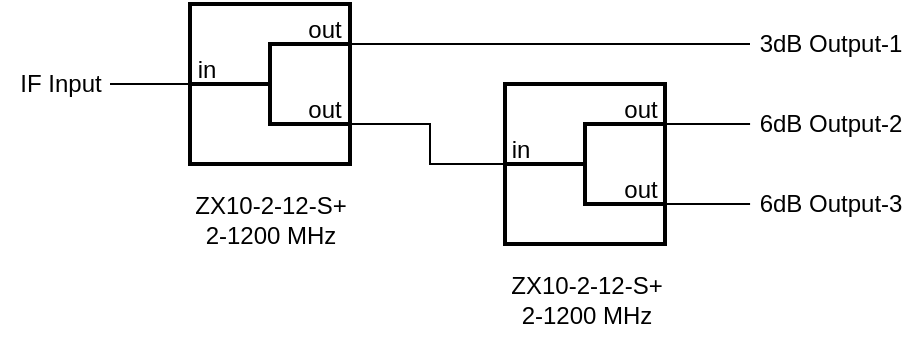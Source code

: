 <mxfile version="23.1.5" type="device">
  <diagram name="Page-1" id="U3JhB84-tYW4quwg31CV">
    <mxGraphModel dx="1302" dy="898" grid="1" gridSize="5" guides="1" tooltips="1" connect="1" arrows="1" fold="1" page="1" pageScale="1" pageWidth="850" pageHeight="1100" math="0" shadow="0">
      <root>
        <mxCell id="0" />
        <mxCell id="1" parent="0" />
        <mxCell id="VKc_iR-D8BslxfYYdiBb-1" value="" style="rounded=0;whiteSpace=wrap;html=1;strokeWidth=2;" parent="1" vertex="1">
          <mxGeometry x="200" y="200" width="80" height="80" as="geometry" />
        </mxCell>
        <mxCell id="VKc_iR-D8BslxfYYdiBb-2" value="" style="endArrow=none;html=1;rounded=0;strokeWidth=2;" parent="1" edge="1">
          <mxGeometry width="50" height="50" relative="1" as="geometry">
            <mxPoint x="200" y="240" as="sourcePoint" />
            <mxPoint x="240" y="240" as="targetPoint" />
            <Array as="points">
              <mxPoint x="240" y="240" />
            </Array>
          </mxGeometry>
        </mxCell>
        <mxCell id="VKc_iR-D8BslxfYYdiBb-6" value="" style="endArrow=none;html=1;rounded=0;exitX=1;exitY=0.25;exitDx=0;exitDy=0;strokeWidth=2;" parent="1" source="VKc_iR-D8BslxfYYdiBb-1" edge="1">
          <mxGeometry width="50" height="50" relative="1" as="geometry">
            <mxPoint x="270" y="210" as="sourcePoint" />
            <mxPoint x="240" y="240" as="targetPoint" />
            <Array as="points">
              <mxPoint x="240" y="220" />
            </Array>
          </mxGeometry>
        </mxCell>
        <mxCell id="VKc_iR-D8BslxfYYdiBb-8" value="" style="endArrow=none;html=1;rounded=0;exitX=1;exitY=0.75;exitDx=0;exitDy=0;strokeWidth=2;" parent="1" source="VKc_iR-D8BslxfYYdiBb-1" edge="1">
          <mxGeometry width="50" height="50" relative="1" as="geometry">
            <mxPoint x="240" y="260" as="sourcePoint" />
            <mxPoint x="240" y="240" as="targetPoint" />
            <Array as="points">
              <mxPoint x="240" y="260" />
            </Array>
          </mxGeometry>
        </mxCell>
        <mxCell id="VKc_iR-D8BslxfYYdiBb-24" value="" style="endArrow=none;html=1;rounded=0;exitX=1;exitY=0.25;exitDx=0;exitDy=0;" parent="1" source="VKc_iR-D8BslxfYYdiBb-1" edge="1">
          <mxGeometry width="50" height="50" relative="1" as="geometry">
            <mxPoint x="350" y="280" as="sourcePoint" />
            <mxPoint x="480" y="220" as="targetPoint" />
          </mxGeometry>
        </mxCell>
        <mxCell id="VKc_iR-D8BslxfYYdiBb-25" value="" style="endArrow=none;html=1;rounded=0;exitX=1;exitY=0.75;exitDx=0;exitDy=0;entryX=0;entryY=0.5;entryDx=0;entryDy=0;" parent="1" source="VKc_iR-D8BslxfYYdiBb-1" edge="1">
          <mxGeometry width="50" height="50" relative="1" as="geometry">
            <mxPoint x="350" y="280" as="sourcePoint" />
            <mxPoint x="357.5" y="280" as="targetPoint" />
            <Array as="points">
              <mxPoint x="320" y="260" />
              <mxPoint x="320" y="280" />
            </Array>
          </mxGeometry>
        </mxCell>
        <mxCell id="VKc_iR-D8BslxfYYdiBb-26" value="" style="endArrow=none;html=1;rounded=0;exitX=1;exitY=0.25;exitDx=0;exitDy=0;entryX=0.056;entryY=0.5;entryDx=0;entryDy=0;entryPerimeter=0;" parent="1" target="VKc_iR-D8BslxfYYdiBb-31" edge="1">
          <mxGeometry width="50" height="50" relative="1" as="geometry">
            <mxPoint x="437.5" y="260" as="sourcePoint" />
            <mxPoint x="477.5" y="260" as="targetPoint" />
          </mxGeometry>
        </mxCell>
        <mxCell id="VKc_iR-D8BslxfYYdiBb-27" value="" style="endArrow=none;html=1;rounded=0;entryX=0.056;entryY=0.5;entryDx=0;entryDy=0;entryPerimeter=0;" parent="1" target="VKc_iR-D8BslxfYYdiBb-32" edge="1">
          <mxGeometry width="50" height="50" relative="1" as="geometry">
            <mxPoint x="437.5" y="300" as="sourcePoint" />
            <mxPoint x="477.5" y="300" as="targetPoint" />
          </mxGeometry>
        </mxCell>
        <mxCell id="VKc_iR-D8BslxfYYdiBb-28" value="" style="endArrow=none;html=1;rounded=0;entryX=0;entryY=0.5;entryDx=0;entryDy=0;" parent="1" target="VKc_iR-D8BslxfYYdiBb-1" edge="1">
          <mxGeometry width="50" height="50" relative="1" as="geometry">
            <mxPoint x="160" y="240" as="sourcePoint" />
            <mxPoint x="400" y="230" as="targetPoint" />
          </mxGeometry>
        </mxCell>
        <mxCell id="VKc_iR-D8BslxfYYdiBb-29" value="3dB Output-1" style="text;html=1;align=center;verticalAlign=middle;resizable=0;points=[];autosize=1;strokeColor=none;fillColor=none;" parent="1" vertex="1">
          <mxGeometry x="475" y="205" width="90" height="30" as="geometry" />
        </mxCell>
        <mxCell id="VKc_iR-D8BslxfYYdiBb-31" value="6dB Output-2" style="text;html=1;align=center;verticalAlign=middle;resizable=0;points=[];autosize=1;strokeColor=none;fillColor=none;" parent="1" vertex="1">
          <mxGeometry x="475" y="245" width="90" height="30" as="geometry" />
        </mxCell>
        <mxCell id="VKc_iR-D8BslxfYYdiBb-32" value="6dB Output-3" style="text;html=1;align=center;verticalAlign=middle;resizable=0;points=[];autosize=1;strokeColor=none;fillColor=none;" parent="1" vertex="1">
          <mxGeometry x="475" y="285" width="90" height="30" as="geometry" />
        </mxCell>
        <mxCell id="VKc_iR-D8BslxfYYdiBb-33" value="IF Input" style="text;html=1;align=center;verticalAlign=middle;resizable=0;points=[];autosize=1;strokeColor=none;fillColor=none;" parent="1" vertex="1">
          <mxGeometry x="105" y="225" width="60" height="30" as="geometry" />
        </mxCell>
        <mxCell id="VKc_iR-D8BslxfYYdiBb-35" value="ZX10-2-12-S+&lt;br&gt;2-1200 MHz" style="text;html=1;align=center;verticalAlign=middle;resizable=0;points=[];autosize=1;strokeColor=none;fillColor=none;" parent="1" vertex="1">
          <mxGeometry x="192.5" y="285" width="95" height="45" as="geometry" />
        </mxCell>
        <mxCell id="VKc_iR-D8BslxfYYdiBb-36" value="ZX10-2-12-S+&lt;br&gt;2-1200 MHz" style="text;html=1;align=center;verticalAlign=middle;resizable=0;points=[];autosize=1;strokeColor=none;fillColor=none;" parent="1" vertex="1">
          <mxGeometry x="350" y="325" width="95" height="45" as="geometry" />
        </mxCell>
        <mxCell id="hztURklY_r7HygIpkpPp-1" value="out" style="text;html=1;align=center;verticalAlign=middle;resizable=0;points=[];autosize=1;strokeColor=none;fillColor=none;" vertex="1" parent="1">
          <mxGeometry x="247" y="198" width="40" height="30" as="geometry" />
        </mxCell>
        <mxCell id="hztURklY_r7HygIpkpPp-2" value="out" style="text;html=1;align=center;verticalAlign=middle;resizable=0;points=[];autosize=1;strokeColor=none;fillColor=none;" vertex="1" parent="1">
          <mxGeometry x="247" y="238" width="40" height="30" as="geometry" />
        </mxCell>
        <mxCell id="hztURklY_r7HygIpkpPp-3" value="in" style="text;html=1;align=center;verticalAlign=middle;resizable=0;points=[];autosize=1;strokeColor=none;fillColor=none;" vertex="1" parent="1">
          <mxGeometry x="192.5" y="218" width="30" height="30" as="geometry" />
        </mxCell>
        <mxCell id="hztURklY_r7HygIpkpPp-4" value="" style="rounded=0;whiteSpace=wrap;html=1;strokeWidth=2;" vertex="1" parent="1">
          <mxGeometry x="357.5" y="240" width="80" height="80" as="geometry" />
        </mxCell>
        <mxCell id="hztURklY_r7HygIpkpPp-5" value="" style="endArrow=none;html=1;rounded=0;strokeWidth=2;" edge="1" parent="1">
          <mxGeometry width="50" height="50" relative="1" as="geometry">
            <mxPoint x="357.5" y="280" as="sourcePoint" />
            <mxPoint x="397.5" y="280" as="targetPoint" />
            <Array as="points">
              <mxPoint x="397.5" y="280" />
            </Array>
          </mxGeometry>
        </mxCell>
        <mxCell id="hztURklY_r7HygIpkpPp-6" value="" style="endArrow=none;html=1;rounded=0;exitX=1;exitY=0.25;exitDx=0;exitDy=0;strokeWidth=2;" edge="1" parent="1" source="hztURklY_r7HygIpkpPp-4">
          <mxGeometry width="50" height="50" relative="1" as="geometry">
            <mxPoint x="427.5" y="250" as="sourcePoint" />
            <mxPoint x="397.5" y="280" as="targetPoint" />
            <Array as="points">
              <mxPoint x="397.5" y="260" />
            </Array>
          </mxGeometry>
        </mxCell>
        <mxCell id="hztURklY_r7HygIpkpPp-7" value="" style="endArrow=none;html=1;rounded=0;exitX=1;exitY=0.75;exitDx=0;exitDy=0;strokeWidth=2;" edge="1" parent="1" source="hztURklY_r7HygIpkpPp-4">
          <mxGeometry width="50" height="50" relative="1" as="geometry">
            <mxPoint x="397.5" y="300" as="sourcePoint" />
            <mxPoint x="397.5" y="280" as="targetPoint" />
            <Array as="points">
              <mxPoint x="397.5" y="300" />
            </Array>
          </mxGeometry>
        </mxCell>
        <mxCell id="hztURklY_r7HygIpkpPp-8" value="in" style="text;html=1;align=center;verticalAlign=middle;resizable=0;points=[];autosize=1;strokeColor=none;fillColor=none;" vertex="1" parent="1">
          <mxGeometry x="350" y="258" width="30" height="30" as="geometry" />
        </mxCell>
        <mxCell id="hztURklY_r7HygIpkpPp-9" value="out" style="text;html=1;align=center;verticalAlign=middle;resizable=0;points=[];autosize=1;strokeColor=none;fillColor=none;" vertex="1" parent="1">
          <mxGeometry x="405" y="238" width="40" height="30" as="geometry" />
        </mxCell>
        <mxCell id="hztURklY_r7HygIpkpPp-10" value="out" style="text;html=1;align=center;verticalAlign=middle;resizable=0;points=[];autosize=1;strokeColor=none;fillColor=none;" vertex="1" parent="1">
          <mxGeometry x="405" y="278" width="40" height="30" as="geometry" />
        </mxCell>
      </root>
    </mxGraphModel>
  </diagram>
</mxfile>
